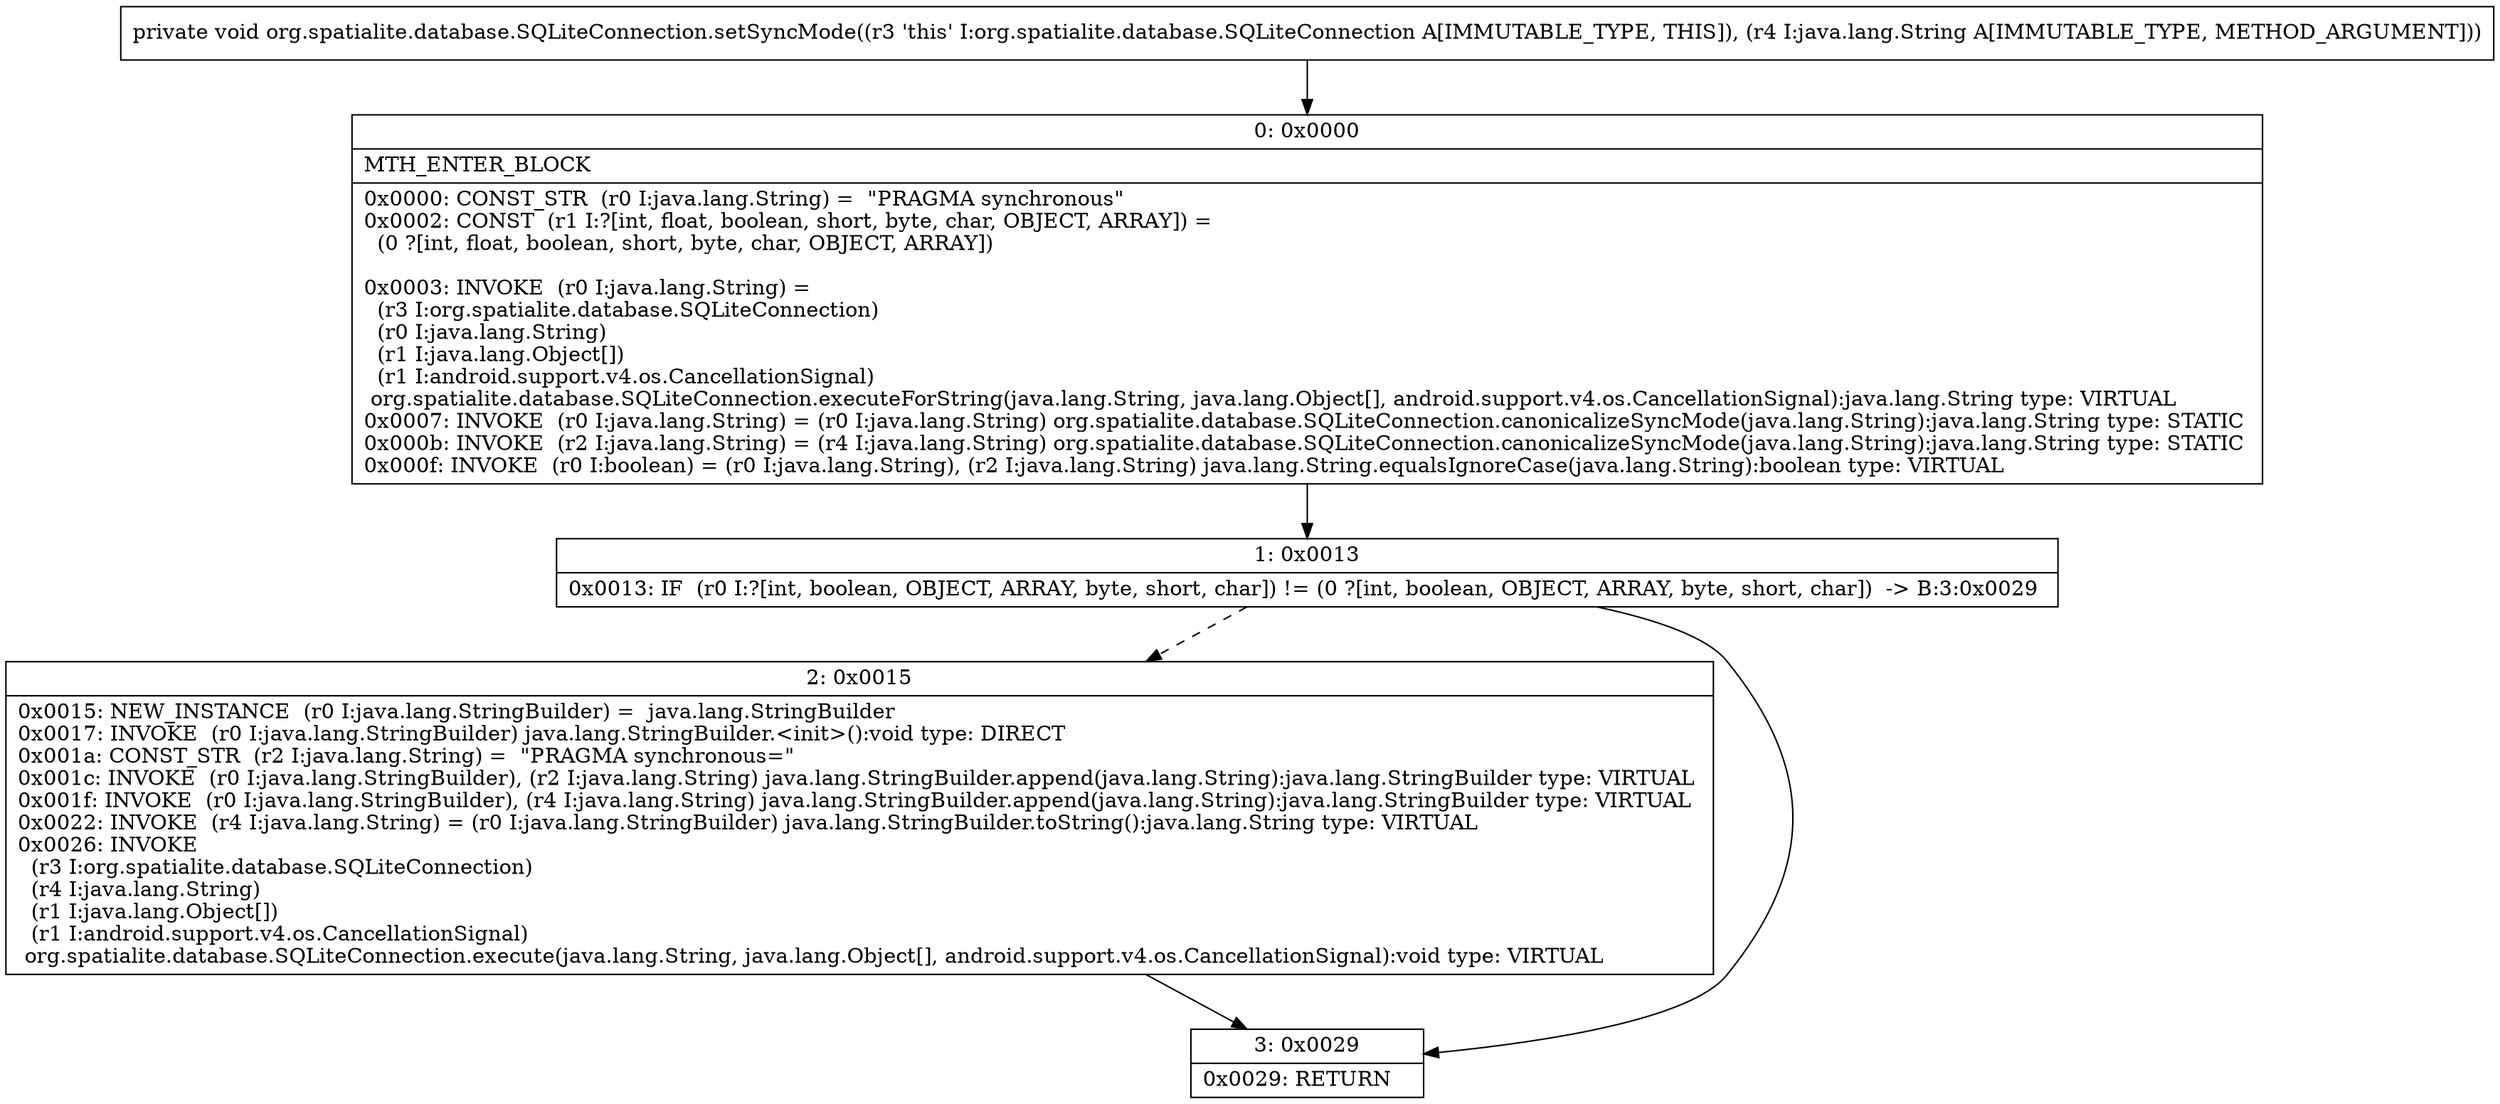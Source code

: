 digraph "CFG fororg.spatialite.database.SQLiteConnection.setSyncMode(Ljava\/lang\/String;)V" {
Node_0 [shape=record,label="{0\:\ 0x0000|MTH_ENTER_BLOCK\l|0x0000: CONST_STR  (r0 I:java.lang.String) =  \"PRAGMA synchronous\" \l0x0002: CONST  (r1 I:?[int, float, boolean, short, byte, char, OBJECT, ARRAY]) = \l  (0 ?[int, float, boolean, short, byte, char, OBJECT, ARRAY])\l \l0x0003: INVOKE  (r0 I:java.lang.String) = \l  (r3 I:org.spatialite.database.SQLiteConnection)\l  (r0 I:java.lang.String)\l  (r1 I:java.lang.Object[])\l  (r1 I:android.support.v4.os.CancellationSignal)\l org.spatialite.database.SQLiteConnection.executeForString(java.lang.String, java.lang.Object[], android.support.v4.os.CancellationSignal):java.lang.String type: VIRTUAL \l0x0007: INVOKE  (r0 I:java.lang.String) = (r0 I:java.lang.String) org.spatialite.database.SQLiteConnection.canonicalizeSyncMode(java.lang.String):java.lang.String type: STATIC \l0x000b: INVOKE  (r2 I:java.lang.String) = (r4 I:java.lang.String) org.spatialite.database.SQLiteConnection.canonicalizeSyncMode(java.lang.String):java.lang.String type: STATIC \l0x000f: INVOKE  (r0 I:boolean) = (r0 I:java.lang.String), (r2 I:java.lang.String) java.lang.String.equalsIgnoreCase(java.lang.String):boolean type: VIRTUAL \l}"];
Node_1 [shape=record,label="{1\:\ 0x0013|0x0013: IF  (r0 I:?[int, boolean, OBJECT, ARRAY, byte, short, char]) != (0 ?[int, boolean, OBJECT, ARRAY, byte, short, char])  \-\> B:3:0x0029 \l}"];
Node_2 [shape=record,label="{2\:\ 0x0015|0x0015: NEW_INSTANCE  (r0 I:java.lang.StringBuilder) =  java.lang.StringBuilder \l0x0017: INVOKE  (r0 I:java.lang.StringBuilder) java.lang.StringBuilder.\<init\>():void type: DIRECT \l0x001a: CONST_STR  (r2 I:java.lang.String) =  \"PRAGMA synchronous=\" \l0x001c: INVOKE  (r0 I:java.lang.StringBuilder), (r2 I:java.lang.String) java.lang.StringBuilder.append(java.lang.String):java.lang.StringBuilder type: VIRTUAL \l0x001f: INVOKE  (r0 I:java.lang.StringBuilder), (r4 I:java.lang.String) java.lang.StringBuilder.append(java.lang.String):java.lang.StringBuilder type: VIRTUAL \l0x0022: INVOKE  (r4 I:java.lang.String) = (r0 I:java.lang.StringBuilder) java.lang.StringBuilder.toString():java.lang.String type: VIRTUAL \l0x0026: INVOKE  \l  (r3 I:org.spatialite.database.SQLiteConnection)\l  (r4 I:java.lang.String)\l  (r1 I:java.lang.Object[])\l  (r1 I:android.support.v4.os.CancellationSignal)\l org.spatialite.database.SQLiteConnection.execute(java.lang.String, java.lang.Object[], android.support.v4.os.CancellationSignal):void type: VIRTUAL \l}"];
Node_3 [shape=record,label="{3\:\ 0x0029|0x0029: RETURN   \l}"];
MethodNode[shape=record,label="{private void org.spatialite.database.SQLiteConnection.setSyncMode((r3 'this' I:org.spatialite.database.SQLiteConnection A[IMMUTABLE_TYPE, THIS]), (r4 I:java.lang.String A[IMMUTABLE_TYPE, METHOD_ARGUMENT])) }"];
MethodNode -> Node_0;
Node_0 -> Node_1;
Node_1 -> Node_2[style=dashed];
Node_1 -> Node_3;
Node_2 -> Node_3;
}

